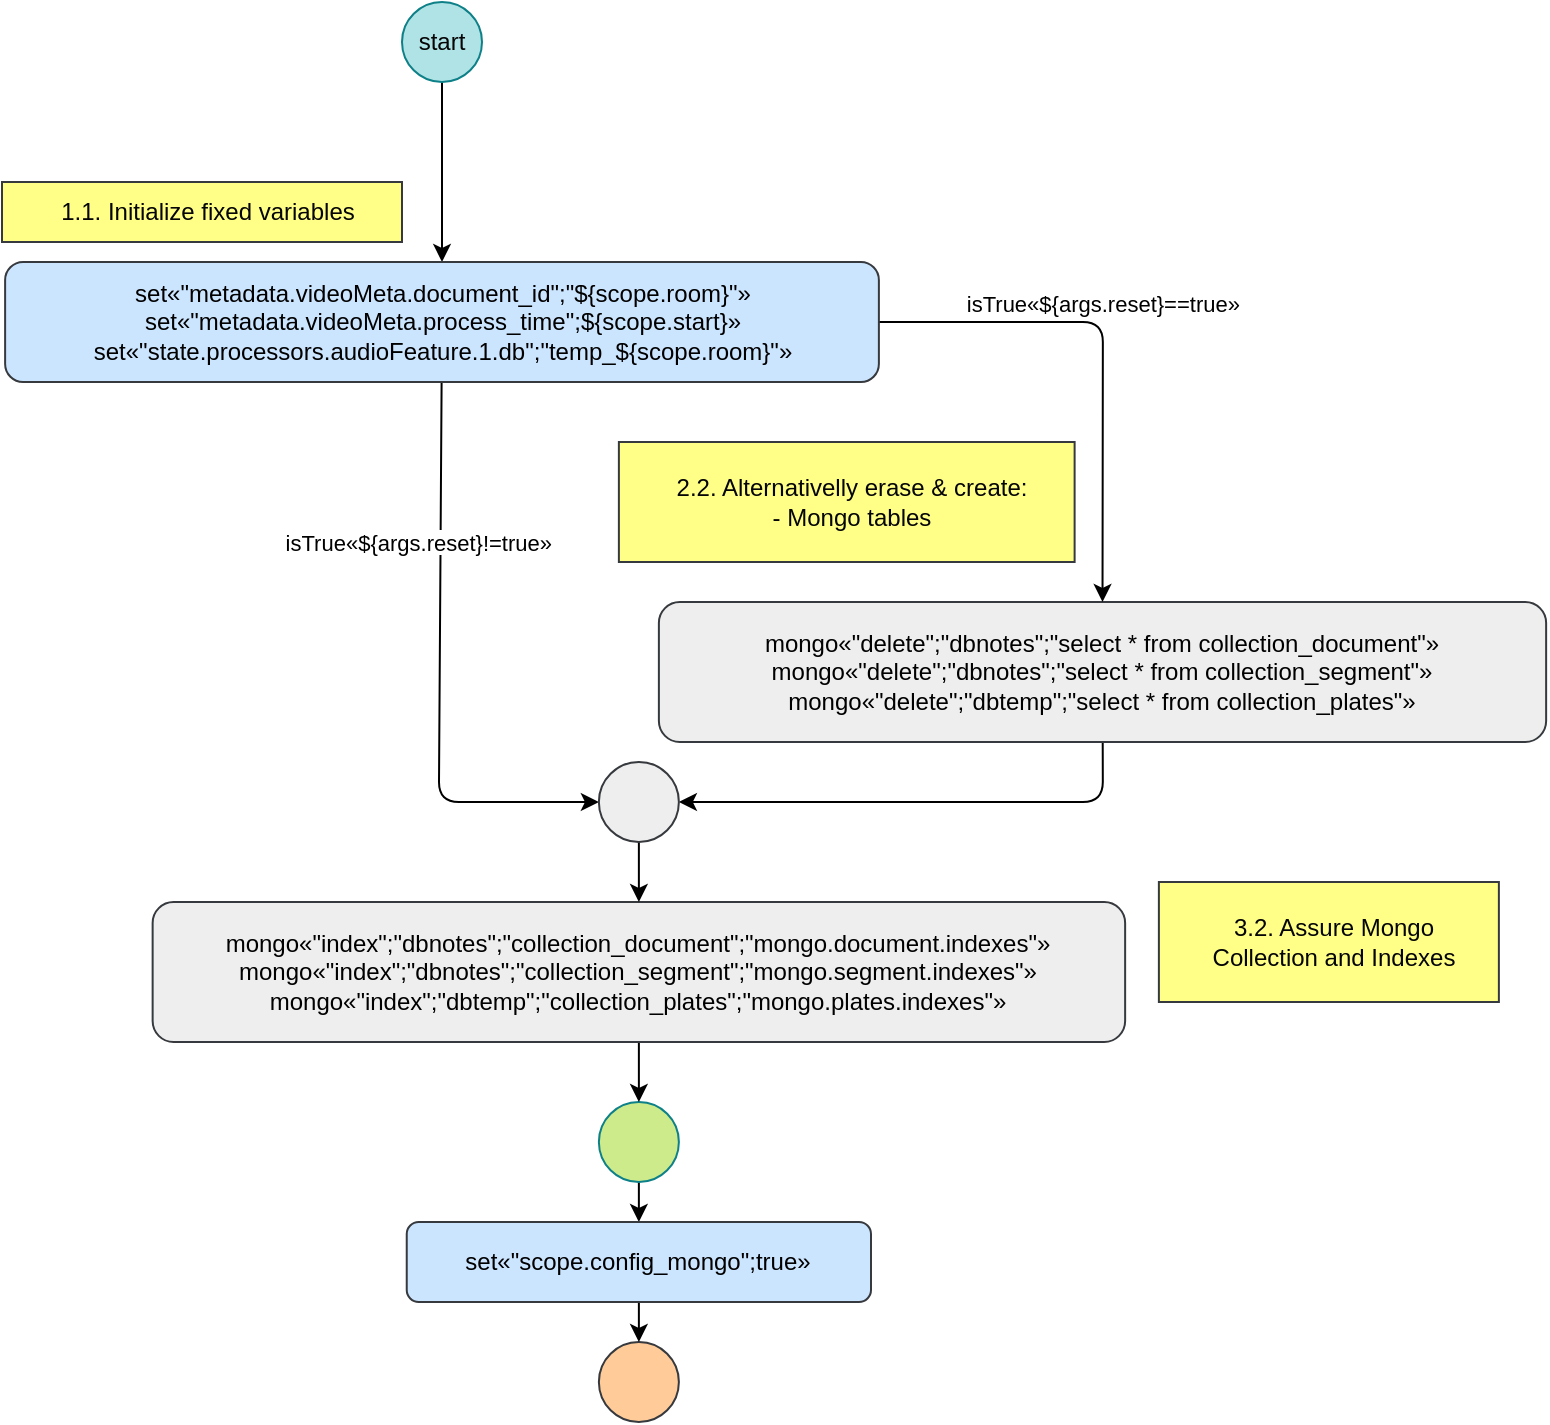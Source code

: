 <mxfile>
    <diagram id="y7LyX2alFGtX07KHJ8K6" name="Page-1">
        <mxGraphModel dx="979" dy="487" grid="1" gridSize="10" guides="1" tooltips="1" connect="1" arrows="1" fold="1" page="1" pageScale="1" pageWidth="850" pageHeight="1100" math="0" shadow="0">
            <root>
                <mxCell id="0"/>
                <mxCell id="1" parent="0"/>
                <mxCell id="4" style="edgeStyle=none;html=1;" parent="1" source="2" target="67" edge="1">
                    <mxGeometry relative="1" as="geometry">
                        <mxPoint x="116.885" y="80" as="targetPoint"/>
                    </mxGeometry>
                </mxCell>
                <mxCell id="2" value="start" style="ellipse;whiteSpace=wrap;html=1;fillColor=#b0e3e6;strokeColor=#0e8088;fontColor=#050505;" parent="1" vertex="1">
                    <mxGeometry x="230" y="30" width="40" height="40" as="geometry"/>
                </mxCell>
                <mxCell id="5" value="" style="ellipse;whiteSpace=wrap;html=1;fillColor=#ffcc99;strokeColor=#36393d;fontColor=#000000;" parent="1" vertex="1">
                    <mxGeometry x="328.44" y="700" width="40" height="40" as="geometry"/>
                </mxCell>
                <mxCell id="59" style="edgeStyle=none;html=1;entryX=0.5;entryY=0;entryDx=0;entryDy=0;" parent="1" source="56" target="70" edge="1">
                    <mxGeometry relative="1" as="geometry">
                        <mxPoint x="348.801" y="557" as="targetPoint"/>
                    </mxGeometry>
                </mxCell>
                <mxCell id="56" value="" style="ellipse;whiteSpace=wrap;html=1;fillColor=#CDEB8B;strokeColor=#0e8088;fontColor=#050505;" parent="1" vertex="1">
                    <mxGeometry x="328.44" y="580" width="40" height="40" as="geometry"/>
                </mxCell>
                <mxCell id="62" style="edgeStyle=none;html=1;entryX=0.5;entryY=0;entryDx=0;entryDy=0;" parent="1" source="60" target="56" edge="1">
                    <mxGeometry relative="1" as="geometry">
                        <mxPoint x="628.948" y="504" as="targetPoint"/>
                        <Array as="points"/>
                    </mxGeometry>
                </mxCell>
                <mxCell id="60" value="mongo«&quot;index&quot;;&quot;dbnotes&quot;;&quot;collection_document&quot;;&quot;mongo.document.indexes&quot;»&#10;mongo«&quot;index&quot;;&quot;dbnotes&quot;;&quot;collection_segment&quot;;&quot;mongo.segment.indexes&quot;»&#10;mongo«&quot;index&quot;;&quot;dbtemp&quot;;&quot;collection_plates&quot;;&quot;mongo.plates.indexes&quot;»" style="rounded=1;whiteSpace=wrap;fillColor=#eeeeee;strokeColor=#36393d;fontColor=#000000;" parent="1" vertex="1">
                    <mxGeometry x="105.32" y="480" width="486.25" height="70" as="geometry"/>
                </mxCell>
                <mxCell id="104" style="edgeStyle=none;html=1;entryX=1;entryY=0.5;entryDx=0;entryDy=0;" parent="1" source="63" target="83" edge="1">
                    <mxGeometry relative="1" as="geometry">
                        <Array as="points">
                            <mxPoint x="580.44" y="430"/>
                        </Array>
                    </mxGeometry>
                </mxCell>
                <mxCell id="63" value="mongo«&quot;delete&quot;;&quot;dbnotes&quot;;&quot;select * from collection_document&quot;»&#10;mongo«&quot;delete&quot;;&quot;dbnotes&quot;;&quot;select * from collection_segment&quot;»&#10;mongo«&quot;delete&quot;;&quot;dbtemp&quot;;&quot;select * from collection_plates&quot;»" style="rounded=1;whiteSpace=wrap;fillColor=#eeeeee;strokeColor=#36393d;fontColor=#000000;" parent="1" vertex="1">
                    <mxGeometry x="358.44" y="330" width="443.63" height="70" as="geometry"/>
                </mxCell>
                <mxCell id="68" style="edgeStyle=none;html=1;entryX=0.5;entryY=0;entryDx=0;entryDy=0;" parent="1" source="67" target="63" edge="1">
                    <mxGeometry relative="1" as="geometry">
                        <Array as="points">
                            <mxPoint x="580.44" y="190"/>
                        </Array>
                        <mxPoint x="248.94" y="260.006" as="targetPoint"/>
                    </mxGeometry>
                </mxCell>
                <mxCell id="72" value="isTrue«${args.reset}==true»" style="edgeLabel;align=center;verticalAlign=middle;resizable=0;points=[];" parent="68" vertex="1" connectable="0">
                    <mxGeometry x="-0.208" relative="1" as="geometry">
                        <mxPoint x="12" y="-10" as="offset"/>
                    </mxGeometry>
                </mxCell>
                <mxCell id="85" style="edgeStyle=none;html=1;entryX=0;entryY=0.5;entryDx=0;entryDy=0;" parent="1" source="67" target="83" edge="1">
                    <mxGeometry relative="1" as="geometry">
                        <mxPoint x="61.31" y="335" as="targetPoint"/>
                        <Array as="points">
                            <mxPoint x="248.44" y="430"/>
                        </Array>
                    </mxGeometry>
                </mxCell>
                <mxCell id="86" value="isTrue«${args.reset}!=true»" style="edgeLabel;align=center;verticalAlign=middle;resizable=0;points=[];" parent="85" vertex="1" connectable="0">
                    <mxGeometry x="-0.313" y="1" relative="1" as="geometry">
                        <mxPoint x="-12" y="-20" as="offset"/>
                    </mxGeometry>
                </mxCell>
                <mxCell id="67" value="set«&quot;metadata.videoMeta.document_id&quot;;&quot;${scope.room}&quot;»&#10;set«&quot;metadata.videoMeta.process_time&quot;;${scope.start}»&#10;set«&quot;state.processors.audioFeature.1.db&quot;;&quot;temp_${scope.room}&quot;»" style="rounded=1;whiteSpace=wrap;fillColor=#cce5ff;strokeColor=#36393d;fontColor=#000000;" parent="1" vertex="1">
                    <mxGeometry x="31.56" y="160" width="436.88" height="60" as="geometry"/>
                </mxCell>
                <mxCell id="71" style="edgeStyle=none;html=1;" parent="1" source="70" target="5" edge="1">
                    <mxGeometry relative="1" as="geometry"/>
                </mxCell>
                <mxCell id="70" value="set«&quot;scope.config_mongo&quot;;true»" style="rounded=1;whiteSpace=wrap;fillColor=#cce5ff;strokeColor=#36393d;fontColor=#000000;" parent="1" vertex="1">
                    <mxGeometry x="232.37" y="640" width="232.13" height="40" as="geometry"/>
                </mxCell>
                <mxCell id="90" style="edgeStyle=none;html=1;entryX=0.5;entryY=0;entryDx=0;entryDy=0;fontColor=#050505;" parent="1" source="83" target="60" edge="1">
                    <mxGeometry relative="1" as="geometry">
                        <Array as="points"/>
                    </mxGeometry>
                </mxCell>
                <mxCell id="83" value="" style="ellipse;whiteSpace=wrap;html=1;fillColor=#eeeeee;strokeColor=#36393d;" parent="1" vertex="1">
                    <mxGeometry x="328.44" y="410" width="40" height="40" as="geometry"/>
                </mxCell>
                <mxCell id="88" value="2.2. Alternativelly erase &amp; create:&#10;- Mongo tables" style="rounded=0;whiteSpace=wrap;fillColor=#ffff88;strokeColor=#36393d;fontColor=#050505;align=center;verticalAlign=middle;spacingLeft=6;" parent="1" vertex="1">
                    <mxGeometry x="338.44" y="250" width="227.87" height="60" as="geometry"/>
                </mxCell>
                <mxCell id="91" value="1.1. Initialize fixed variables" style="rounded=0;whiteSpace=wrap;fillColor=#ffff88;strokeColor=#36393d;fontColor=#050505;align=center;verticalAlign=middle;spacingLeft=6;" parent="1" vertex="1">
                    <mxGeometry x="30" y="120" width="200" height="30" as="geometry"/>
                </mxCell>
                <mxCell id="96" value="3.2. Assure Mongo&#10;Collection and Indexes" style="rounded=0;whiteSpace=wrap;fillColor=#ffff88;strokeColor=#36393d;fontColor=#050505;align=center;verticalAlign=middle;spacingLeft=6;" parent="1" vertex="1">
                    <mxGeometry x="608.44" y="470" width="170" height="60" as="geometry"/>
                </mxCell>
            </root>
        </mxGraphModel>
    </diagram>
</mxfile>